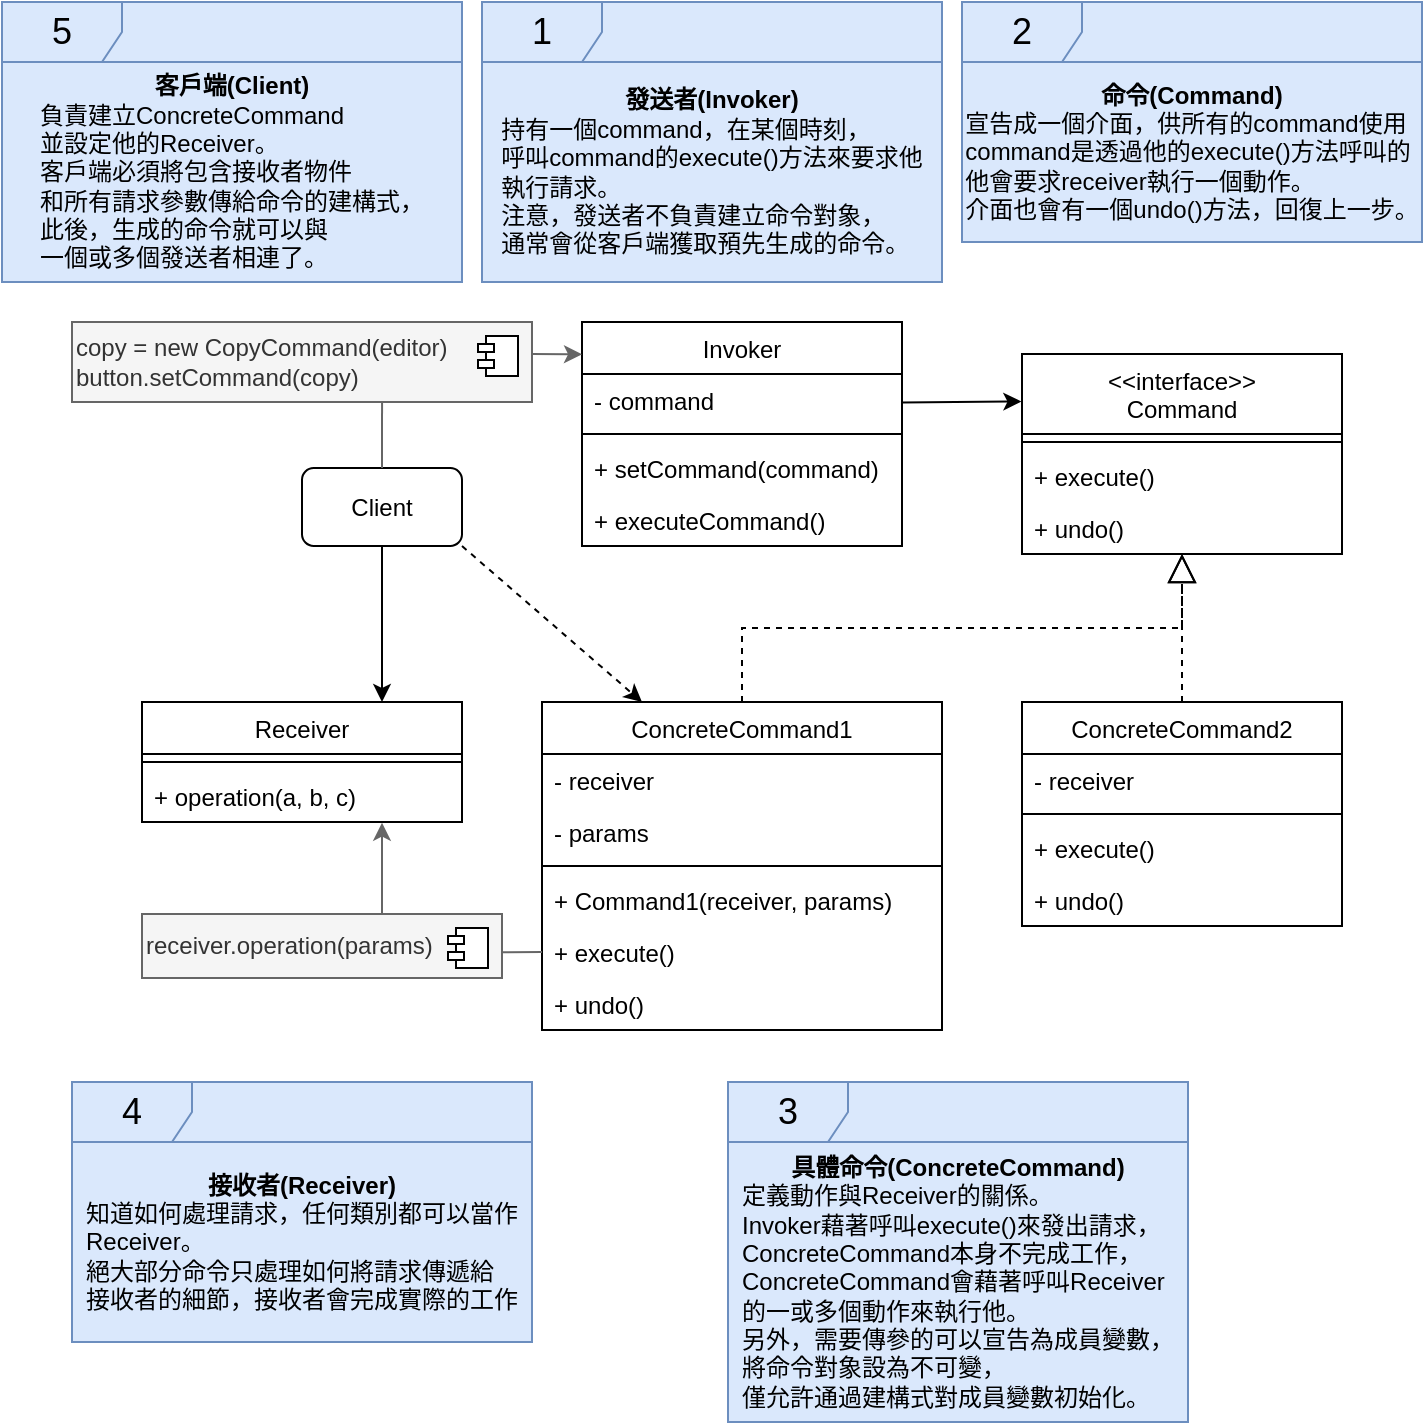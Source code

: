 <mxfile version="24.0.4" type="device">
  <diagram id="C5RBs43oDa-KdzZeNtuy" name="Page-1">
    <mxGraphModel dx="1430" dy="825" grid="1" gridSize="10" guides="1" tooltips="1" connect="1" arrows="1" fold="1" page="1" pageScale="1" pageWidth="827" pageHeight="1169" math="0" shadow="0">
      <root>
        <mxCell id="WIyWlLk6GJQsqaUBKTNV-0" />
        <mxCell id="WIyWlLk6GJQsqaUBKTNV-1" parent="WIyWlLk6GJQsqaUBKTNV-0" />
        <mxCell id="zkfFHV4jXpPFQw0GAbJ--6" value="Receiver" style="swimlane;fontStyle=0;align=center;verticalAlign=top;childLayout=stackLayout;horizontal=1;startSize=26;horizontalStack=0;resizeParent=1;resizeLast=0;collapsible=1;marginBottom=0;rounded=0;shadow=0;strokeWidth=1;" parent="WIyWlLk6GJQsqaUBKTNV-1" vertex="1">
          <mxGeometry x="120" y="390" width="160" height="60" as="geometry">
            <mxRectangle x="130" y="380" width="160" height="26" as="alternateBounds" />
          </mxGeometry>
        </mxCell>
        <mxCell id="zkfFHV4jXpPFQw0GAbJ--9" value="" style="line;html=1;strokeWidth=1;align=left;verticalAlign=middle;spacingTop=-1;spacingLeft=3;spacingRight=3;rotatable=0;labelPosition=right;points=[];portConstraint=eastwest;" parent="zkfFHV4jXpPFQw0GAbJ--6" vertex="1">
          <mxGeometry y="26" width="160" height="8" as="geometry" />
        </mxCell>
        <mxCell id="zkfFHV4jXpPFQw0GAbJ--10" value="+ operation(a, b, c)" style="text;align=left;verticalAlign=top;spacingLeft=4;spacingRight=4;overflow=hidden;rotatable=0;points=[[0,0.5],[1,0.5]];portConstraint=eastwest;fontStyle=0" parent="zkfFHV4jXpPFQw0GAbJ--6" vertex="1">
          <mxGeometry y="34" width="160" height="26" as="geometry" />
        </mxCell>
        <mxCell id="TpM9ZJRrQHUFBd00fbiv-0" value="ConcreteCommand1" style="swimlane;fontStyle=0;align=center;verticalAlign=top;childLayout=stackLayout;horizontal=1;startSize=26;horizontalStack=0;resizeParent=1;resizeLast=0;collapsible=1;marginBottom=0;rounded=0;shadow=0;strokeWidth=1;" vertex="1" parent="WIyWlLk6GJQsqaUBKTNV-1">
          <mxGeometry x="320" y="390" width="200" height="164" as="geometry">
            <mxRectangle x="130" y="380" width="160" height="26" as="alternateBounds" />
          </mxGeometry>
        </mxCell>
        <mxCell id="TpM9ZJRrQHUFBd00fbiv-1" value="- receiver" style="text;align=left;verticalAlign=top;spacingLeft=4;spacingRight=4;overflow=hidden;rotatable=0;points=[[0,0.5],[1,0.5]];portConstraint=eastwest;" vertex="1" parent="TpM9ZJRrQHUFBd00fbiv-0">
          <mxGeometry y="26" width="200" height="26" as="geometry" />
        </mxCell>
        <mxCell id="TpM9ZJRrQHUFBd00fbiv-2" value="- params" style="text;align=left;verticalAlign=top;spacingLeft=4;spacingRight=4;overflow=hidden;rotatable=0;points=[[0,0.5],[1,0.5]];portConstraint=eastwest;rounded=0;shadow=0;html=0;" vertex="1" parent="TpM9ZJRrQHUFBd00fbiv-0">
          <mxGeometry y="52" width="200" height="26" as="geometry" />
        </mxCell>
        <mxCell id="TpM9ZJRrQHUFBd00fbiv-3" value="" style="line;html=1;strokeWidth=1;align=left;verticalAlign=middle;spacingTop=-1;spacingLeft=3;spacingRight=3;rotatable=0;labelPosition=right;points=[];portConstraint=eastwest;" vertex="1" parent="TpM9ZJRrQHUFBd00fbiv-0">
          <mxGeometry y="78" width="200" height="8" as="geometry" />
        </mxCell>
        <mxCell id="TpM9ZJRrQHUFBd00fbiv-5" value="+ Command1(receiver, params)" style="text;align=left;verticalAlign=top;spacingLeft=4;spacingRight=4;overflow=hidden;rotatable=0;points=[[0,0.5],[1,0.5]];portConstraint=eastwest;" vertex="1" parent="TpM9ZJRrQHUFBd00fbiv-0">
          <mxGeometry y="86" width="200" height="26" as="geometry" />
        </mxCell>
        <mxCell id="TpM9ZJRrQHUFBd00fbiv-25" value="+ execute()" style="text;align=left;verticalAlign=top;spacingLeft=4;spacingRight=4;overflow=hidden;rotatable=0;points=[[0,0.5],[1,0.5]];portConstraint=eastwest;" vertex="1" parent="TpM9ZJRrQHUFBd00fbiv-0">
          <mxGeometry y="112" width="200" height="26" as="geometry" />
        </mxCell>
        <mxCell id="TpM9ZJRrQHUFBd00fbiv-54" value="+ undo()" style="text;align=left;verticalAlign=top;spacingLeft=4;spacingRight=4;overflow=hidden;rotatable=0;points=[[0,0.5],[1,0.5]];portConstraint=eastwest;fontStyle=0" vertex="1" parent="TpM9ZJRrQHUFBd00fbiv-0">
          <mxGeometry y="138" width="200" height="26" as="geometry" />
        </mxCell>
        <mxCell id="TpM9ZJRrQHUFBd00fbiv-6" value="ConcreteCommand2" style="swimlane;fontStyle=0;align=center;verticalAlign=top;childLayout=stackLayout;horizontal=1;startSize=26;horizontalStack=0;resizeParent=1;resizeLast=0;collapsible=1;marginBottom=0;rounded=0;shadow=0;strokeWidth=1;" vertex="1" parent="WIyWlLk6GJQsqaUBKTNV-1">
          <mxGeometry x="560" y="390" width="160" height="112" as="geometry">
            <mxRectangle x="130" y="380" width="160" height="26" as="alternateBounds" />
          </mxGeometry>
        </mxCell>
        <mxCell id="TpM9ZJRrQHUFBd00fbiv-7" value="- receiver" style="text;align=left;verticalAlign=top;spacingLeft=4;spacingRight=4;overflow=hidden;rotatable=0;points=[[0,0.5],[1,0.5]];portConstraint=eastwest;" vertex="1" parent="TpM9ZJRrQHUFBd00fbiv-6">
          <mxGeometry y="26" width="160" height="26" as="geometry" />
        </mxCell>
        <mxCell id="TpM9ZJRrQHUFBd00fbiv-9" value="" style="line;html=1;strokeWidth=1;align=left;verticalAlign=middle;spacingTop=-1;spacingLeft=3;spacingRight=3;rotatable=0;labelPosition=right;points=[];portConstraint=eastwest;" vertex="1" parent="TpM9ZJRrQHUFBd00fbiv-6">
          <mxGeometry y="52" width="160" height="8" as="geometry" />
        </mxCell>
        <mxCell id="TpM9ZJRrQHUFBd00fbiv-10" value="+ execute()" style="text;align=left;verticalAlign=top;spacingLeft=4;spacingRight=4;overflow=hidden;rotatable=0;points=[[0,0.5],[1,0.5]];portConstraint=eastwest;fontStyle=0" vertex="1" parent="TpM9ZJRrQHUFBd00fbiv-6">
          <mxGeometry y="60" width="160" height="26" as="geometry" />
        </mxCell>
        <mxCell id="TpM9ZJRrQHUFBd00fbiv-53" value="+ undo()" style="text;align=left;verticalAlign=top;spacingLeft=4;spacingRight=4;overflow=hidden;rotatable=0;points=[[0,0.5],[1,0.5]];portConstraint=eastwest;fontStyle=0" vertex="1" parent="TpM9ZJRrQHUFBd00fbiv-6">
          <mxGeometry y="86" width="160" height="26" as="geometry" />
        </mxCell>
        <mxCell id="TpM9ZJRrQHUFBd00fbiv-12" value="&lt;&lt;interface&gt;&gt;&#xa;Command" style="swimlane;fontStyle=0;align=center;verticalAlign=top;childLayout=stackLayout;horizontal=1;startSize=40;horizontalStack=0;resizeParent=1;resizeLast=0;collapsible=1;marginBottom=0;rounded=0;shadow=0;strokeWidth=1;" vertex="1" parent="WIyWlLk6GJQsqaUBKTNV-1">
          <mxGeometry x="560" y="216" width="160" height="100" as="geometry">
            <mxRectangle x="130" y="380" width="160" height="26" as="alternateBounds" />
          </mxGeometry>
        </mxCell>
        <mxCell id="TpM9ZJRrQHUFBd00fbiv-15" value="" style="line;html=1;strokeWidth=1;align=left;verticalAlign=middle;spacingTop=-1;spacingLeft=3;spacingRight=3;rotatable=0;labelPosition=right;points=[];portConstraint=eastwest;" vertex="1" parent="TpM9ZJRrQHUFBd00fbiv-12">
          <mxGeometry y="40" width="160" height="8" as="geometry" />
        </mxCell>
        <mxCell id="TpM9ZJRrQHUFBd00fbiv-26" value="+ execute()" style="text;align=left;verticalAlign=top;spacingLeft=4;spacingRight=4;overflow=hidden;rotatable=0;points=[[0,0.5],[1,0.5]];portConstraint=eastwest;fontStyle=0" vertex="1" parent="TpM9ZJRrQHUFBd00fbiv-12">
          <mxGeometry y="48" width="160" height="26" as="geometry" />
        </mxCell>
        <mxCell id="TpM9ZJRrQHUFBd00fbiv-52" value="+ undo()" style="text;align=left;verticalAlign=top;spacingLeft=4;spacingRight=4;overflow=hidden;rotatable=0;points=[[0,0.5],[1,0.5]];portConstraint=eastwest;fontStyle=0" vertex="1" parent="TpM9ZJRrQHUFBd00fbiv-12">
          <mxGeometry y="74" width="160" height="26" as="geometry" />
        </mxCell>
        <mxCell id="TpM9ZJRrQHUFBd00fbiv-18" value="Invoker" style="swimlane;fontStyle=0;align=center;verticalAlign=top;childLayout=stackLayout;horizontal=1;startSize=26;horizontalStack=0;resizeParent=1;resizeLast=0;collapsible=1;marginBottom=0;rounded=0;shadow=0;strokeWidth=1;" vertex="1" parent="WIyWlLk6GJQsqaUBKTNV-1">
          <mxGeometry x="340" y="200" width="160" height="112" as="geometry">
            <mxRectangle x="130" y="380" width="160" height="26" as="alternateBounds" />
          </mxGeometry>
        </mxCell>
        <mxCell id="TpM9ZJRrQHUFBd00fbiv-20" value="- command" style="text;align=left;verticalAlign=top;spacingLeft=4;spacingRight=4;overflow=hidden;rotatable=0;points=[[0,0.5],[1,0.5]];portConstraint=eastwest;rounded=0;shadow=0;html=0;" vertex="1" parent="TpM9ZJRrQHUFBd00fbiv-18">
          <mxGeometry y="26" width="160" height="26" as="geometry" />
        </mxCell>
        <mxCell id="TpM9ZJRrQHUFBd00fbiv-21" value="" style="line;html=1;strokeWidth=1;align=left;verticalAlign=middle;spacingTop=-1;spacingLeft=3;spacingRight=3;rotatable=0;labelPosition=right;points=[];portConstraint=eastwest;" vertex="1" parent="TpM9ZJRrQHUFBd00fbiv-18">
          <mxGeometry y="52" width="160" height="8" as="geometry" />
        </mxCell>
        <mxCell id="TpM9ZJRrQHUFBd00fbiv-23" value="+ setCommand(command)" style="text;align=left;verticalAlign=top;spacingLeft=4;spacingRight=4;overflow=hidden;rotatable=0;points=[[0,0.5],[1,0.5]];portConstraint=eastwest;" vertex="1" parent="TpM9ZJRrQHUFBd00fbiv-18">
          <mxGeometry y="60" width="160" height="26" as="geometry" />
        </mxCell>
        <mxCell id="TpM9ZJRrQHUFBd00fbiv-27" value="+ executeCommand()" style="text;align=left;verticalAlign=top;spacingLeft=4;spacingRight=4;overflow=hidden;rotatable=0;points=[[0,0.5],[1,0.5]];portConstraint=eastwest;" vertex="1" parent="TpM9ZJRrQHUFBd00fbiv-18">
          <mxGeometry y="86" width="160" height="26" as="geometry" />
        </mxCell>
        <mxCell id="TpM9ZJRrQHUFBd00fbiv-24" value="Client" style="rounded=1;whiteSpace=wrap;html=1;" vertex="1" parent="WIyWlLk6GJQsqaUBKTNV-1">
          <mxGeometry x="200" y="273" width="80" height="39" as="geometry" />
        </mxCell>
        <mxCell id="TpM9ZJRrQHUFBd00fbiv-28" value="" style="endArrow=block;dashed=1;endFill=0;endSize=12;html=1;rounded=0;edgeStyle=elbowEdgeStyle;elbow=vertical;" edge="1" parent="WIyWlLk6GJQsqaUBKTNV-1" source="TpM9ZJRrQHUFBd00fbiv-0" target="TpM9ZJRrQHUFBd00fbiv-12">
          <mxGeometry width="160" relative="1" as="geometry">
            <mxPoint x="480" y="330" as="sourcePoint" />
            <mxPoint x="640" y="330" as="targetPoint" />
          </mxGeometry>
        </mxCell>
        <mxCell id="TpM9ZJRrQHUFBd00fbiv-29" value="" style="endArrow=block;dashed=1;endFill=0;endSize=12;html=1;rounded=0;edgeStyle=elbowEdgeStyle;elbow=vertical;" edge="1" parent="WIyWlLk6GJQsqaUBKTNV-1" source="TpM9ZJRrQHUFBd00fbiv-6" target="TpM9ZJRrQHUFBd00fbiv-12">
          <mxGeometry width="160" relative="1" as="geometry">
            <mxPoint x="430" y="400" as="sourcePoint" />
            <mxPoint x="650" y="290" as="targetPoint" />
          </mxGeometry>
        </mxCell>
        <mxCell id="TpM9ZJRrQHUFBd00fbiv-30" value="" style="endArrow=classic;html=1;rounded=0;entryX=-0.002;entryY=0.173;entryDx=0;entryDy=0;entryPerimeter=0;" edge="1" parent="WIyWlLk6GJQsqaUBKTNV-1">
          <mxGeometry width="50" height="50" relative="1" as="geometry">
            <mxPoint x="500" y="240.262" as="sourcePoint" />
            <mxPoint x="559.68" y="239.74" as="targetPoint" />
          </mxGeometry>
        </mxCell>
        <mxCell id="TpM9ZJRrQHUFBd00fbiv-31" value="" style="endArrow=classic;html=1;rounded=0;entryX=0.75;entryY=0;entryDx=0;entryDy=0;" edge="1" parent="WIyWlLk6GJQsqaUBKTNV-1" source="TpM9ZJRrQHUFBd00fbiv-24" target="zkfFHV4jXpPFQw0GAbJ--6">
          <mxGeometry width="50" height="50" relative="1" as="geometry">
            <mxPoint x="510" y="250.262" as="sourcePoint" />
            <mxPoint x="569.68" y="249.74" as="targetPoint" />
          </mxGeometry>
        </mxCell>
        <mxCell id="TpM9ZJRrQHUFBd00fbiv-32" value="" style="endArrow=classic;html=1;rounded=0;dashed=1;exitX=1;exitY=1;exitDx=0;exitDy=0;entryX=0.25;entryY=0;entryDx=0;entryDy=0;" edge="1" parent="WIyWlLk6GJQsqaUBKTNV-1" source="TpM9ZJRrQHUFBd00fbiv-24" target="TpM9ZJRrQHUFBd00fbiv-0">
          <mxGeometry width="50" height="50" relative="1" as="geometry">
            <mxPoint x="340" y="312" as="sourcePoint" />
            <mxPoint x="320" y="390" as="targetPoint" />
          </mxGeometry>
        </mxCell>
        <mxCell id="TpM9ZJRrQHUFBd00fbiv-33" value="&lt;blockquote style=&quot;margin: 0 0 0 40px; border: none; padding: 0px;&quot;&gt;&lt;/blockquote&gt;&lt;span style=&quot;background-color: initial;&quot;&gt;copy = new CopyCommand(editor)&lt;/span&gt;&lt;br&gt;&lt;div&gt;button.setCommand(copy)&lt;/div&gt;" style="html=1;dropTarget=0;whiteSpace=wrap;fillColor=#f5f5f5;fontColor=#333333;strokeColor=#666666;align=left;" vertex="1" parent="WIyWlLk6GJQsqaUBKTNV-1">
          <mxGeometry x="85" y="200" width="230" height="40" as="geometry" />
        </mxCell>
        <mxCell id="TpM9ZJRrQHUFBd00fbiv-34" value="" style="shape=module;jettyWidth=8;jettyHeight=4;" vertex="1" parent="TpM9ZJRrQHUFBd00fbiv-33">
          <mxGeometry x="1" width="20" height="20" relative="1" as="geometry">
            <mxPoint x="-27" y="7" as="offset" />
          </mxGeometry>
        </mxCell>
        <mxCell id="TpM9ZJRrQHUFBd00fbiv-36" value="" style="endArrow=none;html=1;rounded=0;exitX=0.5;exitY=0;exitDx=0;exitDy=0;entryX=0.674;entryY=0.999;entryDx=0;entryDy=0;entryPerimeter=0;fillColor=#f5f5f5;strokeColor=#666666;" edge="1" parent="WIyWlLk6GJQsqaUBKTNV-1" source="TpM9ZJRrQHUFBd00fbiv-24" target="TpM9ZJRrQHUFBd00fbiv-33">
          <mxGeometry width="50" height="50" relative="1" as="geometry">
            <mxPoint x="240" y="270" as="sourcePoint" />
            <mxPoint x="320" y="140" as="targetPoint" />
          </mxGeometry>
        </mxCell>
        <mxCell id="TpM9ZJRrQHUFBd00fbiv-38" value="" style="endArrow=classic;html=1;rounded=0;entryX=0;entryY=0.144;entryDx=0;entryDy=0;entryPerimeter=0;fillColor=#f5f5f5;strokeColor=#666666;" edge="1" parent="WIyWlLk6GJQsqaUBKTNV-1" target="TpM9ZJRrQHUFBd00fbiv-18">
          <mxGeometry width="50" height="50" relative="1" as="geometry">
            <mxPoint x="315.0" y="215.998" as="sourcePoint" />
            <mxPoint x="340" y="220.089" as="targetPoint" />
          </mxGeometry>
        </mxCell>
        <mxCell id="TpM9ZJRrQHUFBd00fbiv-39" value="receiver.operation(params)&lt;blockquote style=&quot;margin: 0 0 0 40px; border: none; padding: 0px;&quot;&gt;&lt;/blockquote&gt;" style="html=1;dropTarget=0;whiteSpace=wrap;fillColor=#f5f5f5;fontColor=#333333;strokeColor=#666666;align=left;" vertex="1" parent="WIyWlLk6GJQsqaUBKTNV-1">
          <mxGeometry x="120" y="496" width="180" height="32" as="geometry" />
        </mxCell>
        <mxCell id="TpM9ZJRrQHUFBd00fbiv-40" value="" style="shape=module;jettyWidth=8;jettyHeight=4;" vertex="1" parent="TpM9ZJRrQHUFBd00fbiv-39">
          <mxGeometry x="1" width="20" height="20" relative="1" as="geometry">
            <mxPoint x="-27" y="7" as="offset" />
          </mxGeometry>
        </mxCell>
        <mxCell id="TpM9ZJRrQHUFBd00fbiv-41" value="" style="endArrow=none;html=1;rounded=0;exitX=0;exitY=0.5;exitDx=0;exitDy=0;entryX=1;entryY=0.598;entryDx=0;entryDy=0;entryPerimeter=0;fillColor=#f5f5f5;strokeColor=#666666;" edge="1" parent="WIyWlLk6GJQsqaUBKTNV-1" source="TpM9ZJRrQHUFBd00fbiv-25" target="TpM9ZJRrQHUFBd00fbiv-39">
          <mxGeometry width="50" height="50" relative="1" as="geometry">
            <mxPoint x="300" y="573" as="sourcePoint" />
            <mxPoint x="300" y="540" as="targetPoint" />
          </mxGeometry>
        </mxCell>
        <mxCell id="TpM9ZJRrQHUFBd00fbiv-43" value="" style="endArrow=classic;html=1;rounded=0;entryX=0.75;entryY=1.013;entryDx=0;entryDy=0;entryPerimeter=0;fillColor=#f5f5f5;strokeColor=#666666;" edge="1" parent="WIyWlLk6GJQsqaUBKTNV-1" target="zkfFHV4jXpPFQw0GAbJ--10">
          <mxGeometry width="50" height="50" relative="1" as="geometry">
            <mxPoint x="240" y="496" as="sourcePoint" />
            <mxPoint x="265" y="490" as="targetPoint" />
          </mxGeometry>
        </mxCell>
        <mxCell id="TpM9ZJRrQHUFBd00fbiv-47" value="" style="group" vertex="1" connectable="0" parent="WIyWlLk6GJQsqaUBKTNV-1">
          <mxGeometry x="290" y="40" width="230" height="140" as="geometry" />
        </mxCell>
        <mxCell id="TpM9ZJRrQHUFBd00fbiv-45" value="" style="html=1;whiteSpace=wrap;fillColor=#dae8fc;strokeColor=#6c8ebf;" vertex="1" parent="TpM9ZJRrQHUFBd00fbiv-47">
          <mxGeometry width="230" height="140" as="geometry" />
        </mxCell>
        <mxCell id="TpM9ZJRrQHUFBd00fbiv-44" value="&lt;font style=&quot;font-size: 18px;&quot;&gt;1&lt;/font&gt;" style="shape=umlFrame;whiteSpace=wrap;html=1;pointerEvents=0;fillColor=#dae8fc;strokeColor=#6c8ebf;" vertex="1" parent="TpM9ZJRrQHUFBd00fbiv-47">
          <mxGeometry width="230" height="140" as="geometry" />
        </mxCell>
        <mxCell id="TpM9ZJRrQHUFBd00fbiv-46" value="&lt;b&gt;發送者(Invoker)&lt;/b&gt;&lt;div&gt;&lt;div style=&quot;text-align: left;&quot;&gt;&lt;span style=&quot;background-color: initial;&quot;&gt;持有一個command，&lt;/span&gt;&lt;span style=&quot;background-color: initial; text-align: center;&quot;&gt;在某個時刻，&lt;/span&gt;&lt;/div&gt;&lt;div style=&quot;text-align: left;&quot;&gt;&lt;span style=&quot;background-color: initial; text-align: center;&quot;&gt;呼叫command&lt;/span&gt;&lt;span style=&quot;background-color: initial;&quot;&gt;的execute()方法來要求他&lt;/span&gt;&lt;/div&gt;&lt;/div&gt;&lt;div&gt;&lt;div style=&quot;text-align: left;&quot;&gt;&lt;span style=&quot;background-color: initial;&quot;&gt;執行請求。&lt;/span&gt;&lt;/div&gt;&lt;/div&gt;&lt;div style=&quot;text-align: left;&quot;&gt;&lt;span style=&quot;background-color: initial;&quot;&gt;注意，發送者不負責建立命令對象，&lt;/span&gt;&lt;/div&gt;&lt;div style=&quot;text-align: left;&quot;&gt;通常會從客戶端獲取預先生成的命令。&lt;/div&gt;" style="html=1;whiteSpace=wrap;fillColor=#dae8fc;strokeColor=#6c8ebf;" vertex="1" parent="TpM9ZJRrQHUFBd00fbiv-47">
          <mxGeometry y="30" width="230" height="110" as="geometry" />
        </mxCell>
        <mxCell id="TpM9ZJRrQHUFBd00fbiv-48" value="" style="group" vertex="1" connectable="0" parent="WIyWlLk6GJQsqaUBKTNV-1">
          <mxGeometry x="530" y="40" width="230" height="120" as="geometry" />
        </mxCell>
        <mxCell id="TpM9ZJRrQHUFBd00fbiv-49" value="" style="html=1;whiteSpace=wrap;fillColor=#dae8fc;strokeColor=#6c8ebf;" vertex="1" parent="TpM9ZJRrQHUFBd00fbiv-48">
          <mxGeometry width="230" height="120" as="geometry" />
        </mxCell>
        <mxCell id="TpM9ZJRrQHUFBd00fbiv-50" value="&lt;font style=&quot;font-size: 18px;&quot;&gt;2&lt;/font&gt;" style="shape=umlFrame;whiteSpace=wrap;html=1;pointerEvents=0;fillColor=#dae8fc;strokeColor=#6c8ebf;" vertex="1" parent="TpM9ZJRrQHUFBd00fbiv-48">
          <mxGeometry width="230" height="120" as="geometry" />
        </mxCell>
        <mxCell id="TpM9ZJRrQHUFBd00fbiv-51" value="&lt;b&gt;命令(Command)&lt;/b&gt;&lt;div&gt;&lt;div style=&quot;text-align: left;&quot;&gt;宣告成一個介面，供所有的command使用&lt;br&gt;&lt;/div&gt;&lt;/div&gt;&lt;div style=&quot;text-align: left;&quot;&gt;command是透過他的execute()方法呼叫的&lt;/div&gt;&lt;div style=&quot;text-align: left;&quot;&gt;他會要求receiver執行一個動作。&lt;/div&gt;&lt;div style=&quot;text-align: left;&quot;&gt;介面也會有一個undo()方法，回復上一步。&lt;/div&gt;" style="html=1;whiteSpace=wrap;fillColor=#dae8fc;strokeColor=#6c8ebf;" vertex="1" parent="TpM9ZJRrQHUFBd00fbiv-48">
          <mxGeometry y="30" width="230" height="90" as="geometry" />
        </mxCell>
        <mxCell id="TpM9ZJRrQHUFBd00fbiv-55" value="" style="group" vertex="1" connectable="0" parent="WIyWlLk6GJQsqaUBKTNV-1">
          <mxGeometry x="413" y="580" width="230" height="170" as="geometry" />
        </mxCell>
        <mxCell id="TpM9ZJRrQHUFBd00fbiv-56" value="" style="html=1;whiteSpace=wrap;fillColor=#dae8fc;strokeColor=#6c8ebf;" vertex="1" parent="TpM9ZJRrQHUFBd00fbiv-55">
          <mxGeometry width="230" height="170" as="geometry" />
        </mxCell>
        <mxCell id="TpM9ZJRrQHUFBd00fbiv-57" value="&lt;span style=&quot;font-size: 18px;&quot;&gt;3&lt;/span&gt;" style="shape=umlFrame;whiteSpace=wrap;html=1;pointerEvents=0;fillColor=#dae8fc;strokeColor=#6c8ebf;" vertex="1" parent="TpM9ZJRrQHUFBd00fbiv-55">
          <mxGeometry width="230" height="170" as="geometry" />
        </mxCell>
        <mxCell id="TpM9ZJRrQHUFBd00fbiv-58" value="&lt;b&gt;具體命令(ConcreteCommand)&lt;/b&gt;&lt;div&gt;&lt;div style=&quot;text-align: left;&quot;&gt;定義動作與Receiver的關係。&lt;/div&gt;&lt;/div&gt;&lt;div style=&quot;text-align: left;&quot;&gt;Invoker藉著呼叫execute()來發出請求，&lt;/div&gt;&lt;div style=&quot;text-align: left;&quot;&gt;ConcreteCommand本身不完成工作，&lt;br&gt;&lt;/div&gt;&lt;div style=&quot;text-align: left;&quot;&gt;ConcreteCommand會藉著呼叫Receiver&lt;br&gt;的一或多個動作來執行他。&lt;/div&gt;&lt;div style=&quot;text-align: left;&quot;&gt;另外，需要傳參的可以宣告為成員變數，&lt;/div&gt;&lt;div style=&quot;text-align: left;&quot;&gt;將命令對象設為不可變，&lt;/div&gt;&lt;div style=&quot;text-align: left;&quot;&gt;僅允許通過建構式對成員變數初始化。&lt;/div&gt;" style="html=1;whiteSpace=wrap;fillColor=#dae8fc;strokeColor=#6c8ebf;" vertex="1" parent="TpM9ZJRrQHUFBd00fbiv-55">
          <mxGeometry y="30" width="230" height="140" as="geometry" />
        </mxCell>
        <mxCell id="TpM9ZJRrQHUFBd00fbiv-59" value="" style="group" vertex="1" connectable="0" parent="WIyWlLk6GJQsqaUBKTNV-1">
          <mxGeometry x="85" y="580" width="230" height="130" as="geometry" />
        </mxCell>
        <mxCell id="TpM9ZJRrQHUFBd00fbiv-60" value="" style="html=1;whiteSpace=wrap;fillColor=#dae8fc;strokeColor=#6c8ebf;" vertex="1" parent="TpM9ZJRrQHUFBd00fbiv-59">
          <mxGeometry width="230" height="130" as="geometry" />
        </mxCell>
        <mxCell id="TpM9ZJRrQHUFBd00fbiv-61" value="&lt;span style=&quot;font-size: 18px;&quot;&gt;4&lt;/span&gt;" style="shape=umlFrame;whiteSpace=wrap;html=1;pointerEvents=0;fillColor=#dae8fc;strokeColor=#6c8ebf;" vertex="1" parent="TpM9ZJRrQHUFBd00fbiv-59">
          <mxGeometry width="230" height="130" as="geometry" />
        </mxCell>
        <mxCell id="TpM9ZJRrQHUFBd00fbiv-62" value="&lt;b&gt;接收者(Receiver)&lt;/b&gt;&lt;div&gt;&lt;div style=&quot;text-align: left;&quot;&gt;知道如何處理請求，任何類別都可以當作&lt;br&gt;Receiver。&lt;/div&gt;&lt;/div&gt;&lt;div style=&quot;text-align: left;&quot;&gt;絕大部分命令只處理如何將請求傳遞給&lt;br&gt;接收者的細節，&lt;span style=&quot;background-color: initial;&quot;&gt;接收者會完成實際的工作&lt;/span&gt;&lt;/div&gt;" style="html=1;whiteSpace=wrap;fillColor=#dae8fc;strokeColor=#6c8ebf;" vertex="1" parent="TpM9ZJRrQHUFBd00fbiv-59">
          <mxGeometry y="30" width="230" height="100" as="geometry" />
        </mxCell>
        <mxCell id="TpM9ZJRrQHUFBd00fbiv-63" value="" style="group" vertex="1" connectable="0" parent="WIyWlLk6GJQsqaUBKTNV-1">
          <mxGeometry x="50" y="40" width="230" height="140" as="geometry" />
        </mxCell>
        <mxCell id="TpM9ZJRrQHUFBd00fbiv-64" value="" style="html=1;whiteSpace=wrap;fillColor=#dae8fc;strokeColor=#6c8ebf;" vertex="1" parent="TpM9ZJRrQHUFBd00fbiv-63">
          <mxGeometry width="230" height="140" as="geometry" />
        </mxCell>
        <mxCell id="TpM9ZJRrQHUFBd00fbiv-65" value="&lt;span style=&quot;font-size: 18px;&quot;&gt;5&lt;/span&gt;" style="shape=umlFrame;whiteSpace=wrap;html=1;pointerEvents=0;fillColor=#dae8fc;strokeColor=#6c8ebf;" vertex="1" parent="TpM9ZJRrQHUFBd00fbiv-63">
          <mxGeometry width="230" height="140" as="geometry" />
        </mxCell>
        <mxCell id="TpM9ZJRrQHUFBd00fbiv-66" value="&lt;b&gt;客戶端(Client)&lt;/b&gt;&lt;div&gt;&lt;div style=&quot;text-align: left;&quot;&gt;負責建立ConcreteCommand&lt;/div&gt;&lt;/div&gt;&lt;div style=&quot;text-align: left;&quot;&gt;並設定他的Receiver。&lt;/div&gt;&lt;div style=&quot;text-align: left;&quot;&gt;客戶端必須將包含接收者物件&lt;/div&gt;&lt;div style=&quot;text-align: left;&quot;&gt;和所有請求參數傳給命令的建構式，&lt;/div&gt;&lt;div style=&quot;text-align: left;&quot;&gt;此後，生成的命令就可以與&lt;br&gt;一個或多個發送者相連了。&lt;/div&gt;" style="html=1;whiteSpace=wrap;fillColor=#dae8fc;strokeColor=#6c8ebf;" vertex="1" parent="TpM9ZJRrQHUFBd00fbiv-63">
          <mxGeometry y="30" width="230" height="110" as="geometry" />
        </mxCell>
      </root>
    </mxGraphModel>
  </diagram>
</mxfile>
